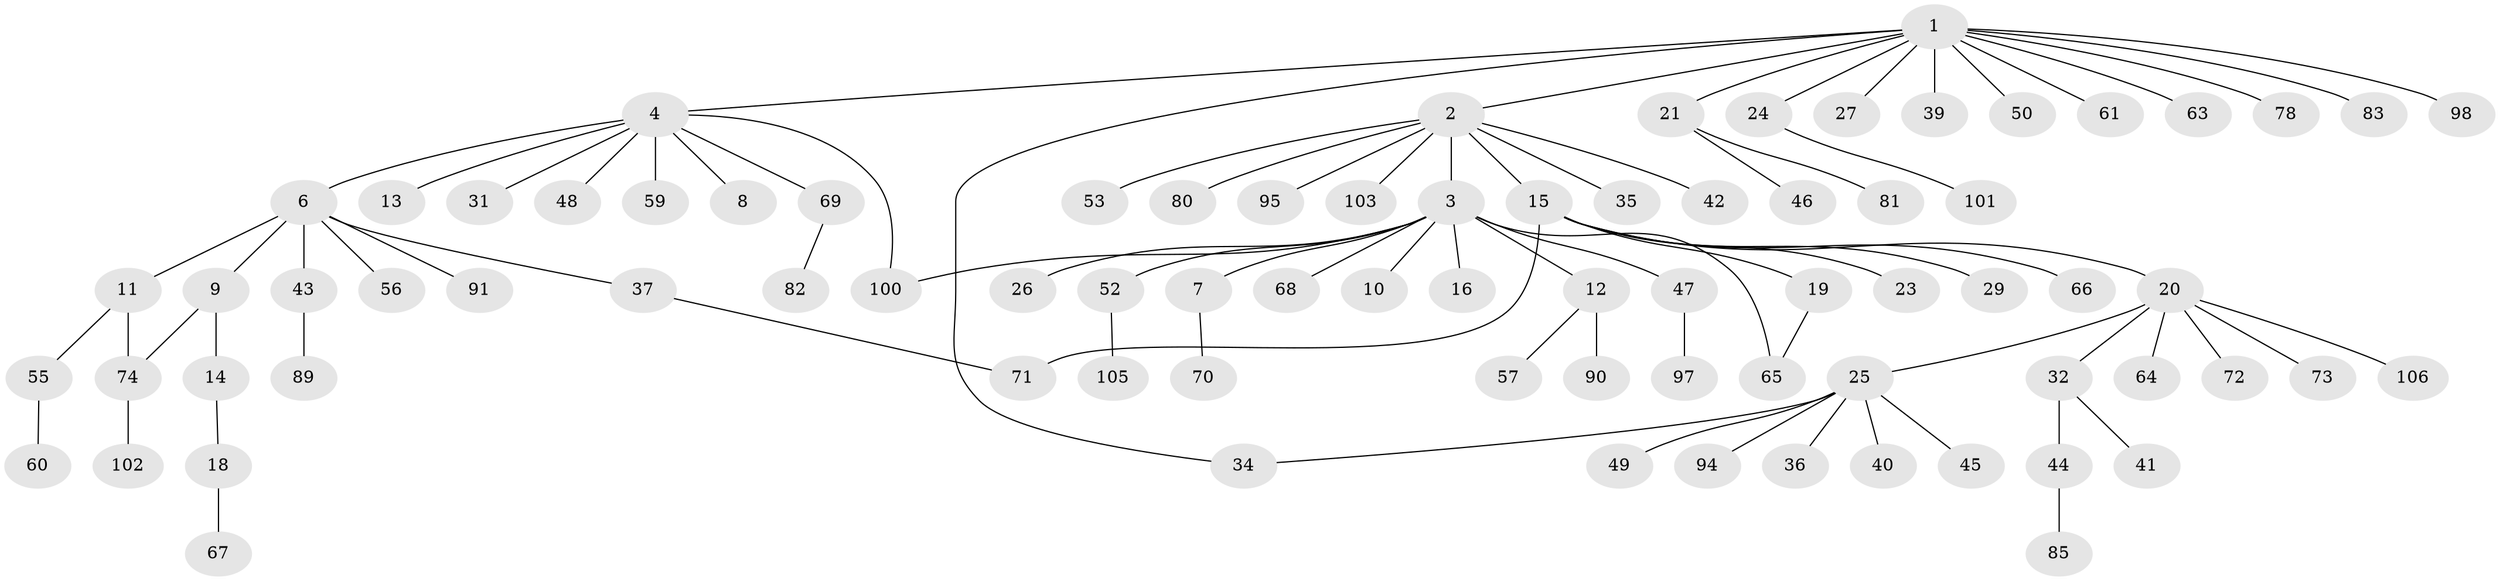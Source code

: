 // original degree distribution, {14: 0.009433962264150943, 10: 0.009433962264150943, 12: 0.009433962264150943, 5: 0.009433962264150943, 6: 0.018867924528301886, 8: 0.02830188679245283, 2: 0.1792452830188679, 1: 0.6226415094339622, 4: 0.02830188679245283, 3: 0.08490566037735849}
// Generated by graph-tools (version 1.1) at 2025/11/02/27/25 16:11:15]
// undirected, 82 vertices, 86 edges
graph export_dot {
graph [start="1"]
  node [color=gray90,style=filled];
  1 [super="+17"];
  2 [super="+54"];
  3 [super="+28"];
  4 [super="+5"];
  6 [super="+76"];
  7;
  8;
  9 [super="+51"];
  10;
  11;
  12 [super="+84"];
  13 [super="+22"];
  14 [super="+38"];
  15 [super="+77"];
  16;
  18 [super="+79"];
  19 [super="+86"];
  20 [super="+93"];
  21 [super="+96"];
  23;
  24 [super="+62"];
  25 [super="+30"];
  26;
  27;
  29 [super="+33"];
  31;
  32;
  34;
  35;
  36;
  37 [super="+58"];
  39 [super="+75"];
  40;
  41;
  42;
  43 [super="+92"];
  44;
  45;
  46;
  47;
  48;
  49 [super="+104"];
  50;
  52;
  53;
  55;
  56;
  57;
  59;
  60;
  61;
  63;
  64;
  65;
  66;
  67;
  68;
  69;
  70;
  71;
  72 [super="+87"];
  73 [super="+88"];
  74 [super="+99"];
  78;
  80;
  81;
  82;
  83;
  85;
  89;
  90;
  91;
  94;
  95;
  97;
  98;
  100;
  101;
  102;
  103;
  105;
  106;
  1 -- 2;
  1 -- 4;
  1 -- 21;
  1 -- 24;
  1 -- 27;
  1 -- 34;
  1 -- 39;
  1 -- 50;
  1 -- 61;
  1 -- 63;
  1 -- 78;
  1 -- 83;
  1 -- 98;
  2 -- 3;
  2 -- 15;
  2 -- 35;
  2 -- 42;
  2 -- 53;
  2 -- 80;
  2 -- 95;
  2 -- 103;
  3 -- 7;
  3 -- 10;
  3 -- 12;
  3 -- 16;
  3 -- 26;
  3 -- 47;
  3 -- 52;
  3 -- 65;
  3 -- 68;
  3 -- 100;
  4 -- 6;
  4 -- 13;
  4 -- 48;
  4 -- 100;
  4 -- 69;
  4 -- 8;
  4 -- 59;
  4 -- 31;
  6 -- 9;
  6 -- 11;
  6 -- 37;
  6 -- 43;
  6 -- 56;
  6 -- 91;
  7 -- 70;
  9 -- 14;
  9 -- 74;
  11 -- 55;
  11 -- 74;
  12 -- 57;
  12 -- 90;
  14 -- 18;
  15 -- 19;
  15 -- 20;
  15 -- 23;
  15 -- 29;
  15 -- 66;
  15 -- 71;
  18 -- 67;
  19 -- 65;
  20 -- 25;
  20 -- 32;
  20 -- 64;
  20 -- 72;
  20 -- 73;
  20 -- 106;
  21 -- 46;
  21 -- 81;
  24 -- 101;
  25 -- 40;
  25 -- 45;
  25 -- 49;
  25 -- 94;
  25 -- 34;
  25 -- 36;
  32 -- 41;
  32 -- 44;
  37 -- 71;
  43 -- 89;
  44 -- 85;
  47 -- 97;
  52 -- 105;
  55 -- 60;
  69 -- 82;
  74 -- 102;
}
